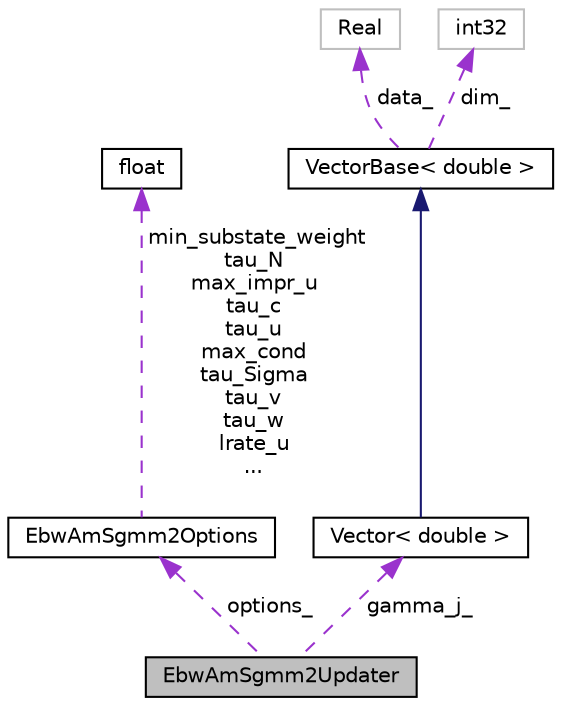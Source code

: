 digraph "EbwAmSgmm2Updater"
{
  edge [fontname="Helvetica",fontsize="10",labelfontname="Helvetica",labelfontsize="10"];
  node [fontname="Helvetica",fontsize="10",shape=record];
  Node1 [label="EbwAmSgmm2Updater",height=0.2,width=0.4,color="black", fillcolor="grey75", style="filled", fontcolor="black"];
  Node2 -> Node1 [dir="back",color="darkorchid3",fontsize="10",style="dashed",label=" options_" ,fontname="Helvetica"];
  Node2 [label="EbwAmSgmm2Options",height=0.2,width=0.4,color="black", fillcolor="white", style="filled",URL="$structkaldi_1_1EbwAmSgmm2Options.html",tooltip="This header implements a form of Extended Baum-Welch training for SGMMs. "];
  Node3 -> Node2 [dir="back",color="darkorchid3",fontsize="10",style="dashed",label=" min_substate_weight\ntau_N\nmax_impr_u\ntau_c\ntau_u\nmax_cond\ntau_Sigma\ntau_v\ntau_w\nlrate_u\n..." ,fontname="Helvetica"];
  Node3 [label="float",height=0.2,width=0.4,color="black", fillcolor="white", style="filled",URL="$classfloat.html"];
  Node4 -> Node1 [dir="back",color="darkorchid3",fontsize="10",style="dashed",label=" gamma_j_" ,fontname="Helvetica"];
  Node4 [label="Vector\< double \>",height=0.2,width=0.4,color="black", fillcolor="white", style="filled",URL="$classkaldi_1_1Vector.html"];
  Node5 -> Node4 [dir="back",color="midnightblue",fontsize="10",style="solid",fontname="Helvetica"];
  Node5 [label="VectorBase\< double \>",height=0.2,width=0.4,color="black", fillcolor="white", style="filled",URL="$classkaldi_1_1VectorBase.html",tooltip="Provides a vector abstraction class. "];
  Node6 -> Node5 [dir="back",color="darkorchid3",fontsize="10",style="dashed",label=" data_" ,fontname="Helvetica"];
  Node6 [label="Real",height=0.2,width=0.4,color="grey75", fillcolor="white", style="filled"];
  Node7 -> Node5 [dir="back",color="darkorchid3",fontsize="10",style="dashed",label=" dim_" ,fontname="Helvetica"];
  Node7 [label="int32",height=0.2,width=0.4,color="grey75", fillcolor="white", style="filled"];
}

